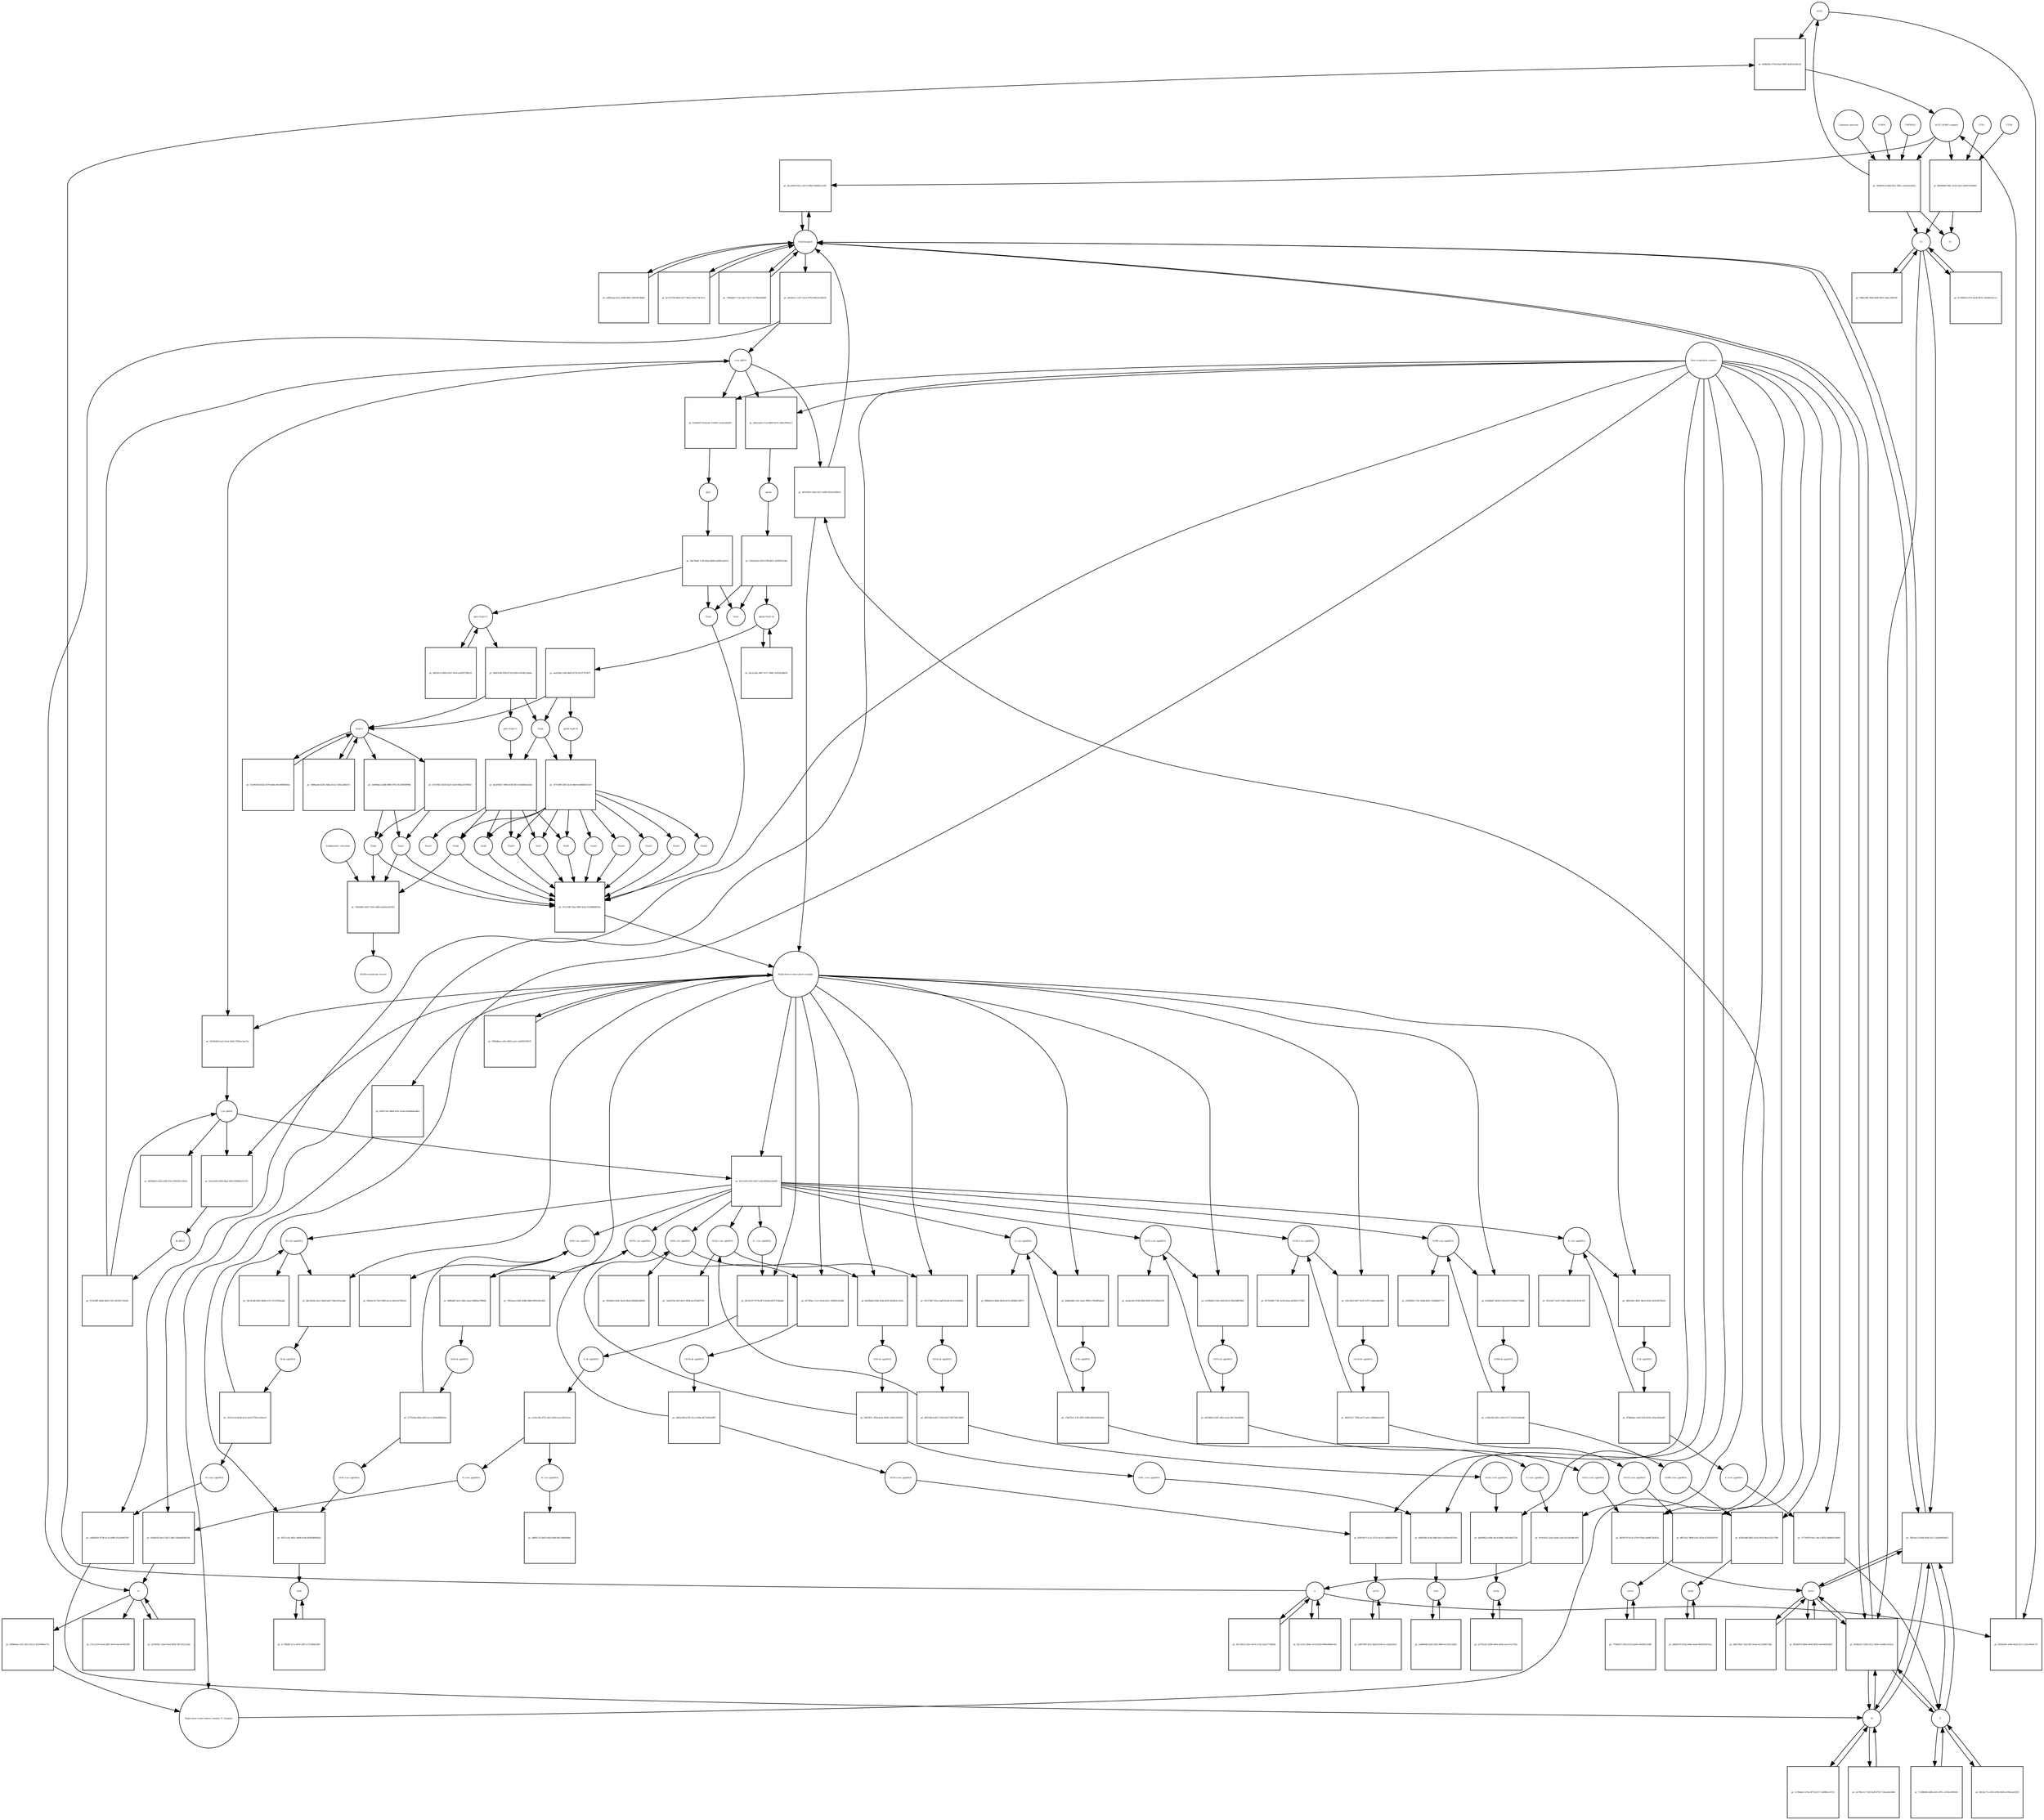 strict digraph  {
ACE2 [annotation="", bipartite=0, cls=macromolecule, fontsize=4, label=ACE2, shape=circle];
"pr_6ef8a49a-579d-45ed-9b0f-5ed91a026c2d" [annotation="", bipartite=1, cls=process, fontsize=4, label="pr_6ef8a49a-579d-45ed-9b0f-5ed91a026c2d", shape=square];
"ACE2_SPIKE complex" [annotation="", bipartite=0, cls=complex, fontsize=4, label="ACE2_SPIKE complex", shape=circle];
S [annotation=urn_miriam_uniprot_P0DTC2, bipartite=0, cls=macromolecule, fontsize=4, label=S, shape=circle];
Nucleocapsid [annotation="urn_miriam_obo.go_GO%3A0019013", bipartite=0, cls=complex, fontsize=4, label=Nucleocapsid, shape=circle];
"pr_4eca49c9-8ee1-4b70-938d-93dbb42caf8c" [annotation="", bipartite=1, cls=process, fontsize=4, label="pr_4eca49c9-8ee1-4b70-938d-93dbb42caf8c", shape=square];
"pr_8b856682-f86c-41d5-b4a3-d49d7e95d045" [annotation="", bipartite=1, cls=process, fontsize=4, label="pr_8b856682-f86c-41d5-b4a3-d49d7e95d045", shape=square];
S2 [annotation=urn_miriam_interpro_IPR002552, bipartite=0, cls=macromolecule, fontsize=4, label=S2, shape=circle];
CTSB [annotation="", bipartite=0, cls=macromolecule, fontsize=4, label=CTSB, shape=circle];
CTSL [annotation="", bipartite=0, cls=macromolecule, fontsize=4, label=CTSL, shape=circle];
S1 [annotation=urn_miriam_interpro_IPR002551, bipartite=0, cls=macromolecule, fontsize=4, label=S1, shape=circle];
"pr_093b2d4c-d5bb-4b29-9cc1-a3fce90adc70" [annotation="", bipartite=1, cls=process, fontsize=4, label="pr_093b2d4c-d5bb-4b29-9cc1-a3fce90adc70", shape=square];
"pr_4548a027-4305-412c-98de-b1dd8cc655ca" [annotation="", bipartite=1, cls=process, fontsize=4, label="pr_4548a027-4305-412c-98de-b1dd8cc655ca", shape=square];
E [annotation=urn_miriam_uniprot_P0DTC4, bipartite=0, cls=macromolecule, fontsize=4, label=E, shape=circle];
M [annotation=urn_miriam_uniprot_P0DTC5, bipartite=0, cls=macromolecule, fontsize=4, label=M, shape=circle];
Orf7a [annotation=urn_miriam_uniprot_P0DTC7, bipartite=0, cls=macromolecule, fontsize=4, label=Orf7a, shape=circle];
"pr_ebcf83cc-c337-42c4-97f0-06423e36de35" [annotation="", bipartite=1, cls=process, fontsize=4, label="pr_ebcf83cc-c337-42c4-97f0-06423e36de35", shape=square];
"(+)ss gRNA" [annotation=urn_miriam_refseq_NC_045512, bipartite=0, cls="nucleic acid feature", fontsize=4, label="(+)ss gRNA", shape=circle];
N [annotation=urn_miriam_uniprot_P0DTC9, bipartite=0, cls="macromolecule multimer", fontsize=4, label=N, shape=circle];
"pr_e09efaad-d5ca-4084-88f3-18d1f9c994bf" [annotation="", bipartite=1, cls=process, fontsize=4, label="pr_e09efaad-d5ca-4084-88f3-18d1f9c994bf", shape=square];
"pr_bc152758-6b83-4377-9653-efde17dc51e3" [annotation="", bipartite=1, cls=process, fontsize=4, label="pr_bc152758-6b83-4377-9653-efde17dc51e3", shape=square];
"pr_13cccb76-b2a4-4087-8e03-6ae3474019f0" [annotation="", bipartite=1, cls=process, fontsize=4, label="pr_13cccb76-b2a4-4087-8e03-6ae3474019f0", shape=square];
"pr_d37693fe-33a8-43ad-895b-56f71b212e4e" [annotation="", bipartite=1, cls=process, fontsize=4, label="pr_d37693fe-33a8-43ad-895b-56f71b212e4e", shape=square];
"N (+)ss sgmRNA" [annotation=urn_miriam_ncbigene_43740575, bipartite=0, cls="nucleic acid feature", fontsize=4, label="N (+)ss sgmRNA", shape=circle];
"pr_02e6fe93-dce5-4b71-bb07-82e66928e32d" [annotation="", bipartite=1, cls=process, fontsize=4, label="pr_02e6fe93-dce5-4b71-bb07-82e66928e32d", shape=square];
"Host translation complex" [annotation="urn_miriam_obo.go_GO%3A0070992", bipartite=0, cls=complex, fontsize=4, label="Host translation complex", shape=circle];
"pr_7546d5b7-7141-4ae7-9c17-1e75bab946b0" [annotation="", bipartite=1, cls=process, fontsize=4, label="pr_7546d5b7-7141-4ae7-9c17-1e75bab946b0", shape=square];
"pr_462b03c8-a9b8-4f2c-986e-cab93d14eb2c" [annotation="", bipartite=1, cls=process, fontsize=4, label="pr_462b03c8-a9b8-4f2c-986e-cab93d14eb2c", shape=square];
FURIN [annotation="", bipartite=0, cls=macromolecule, fontsize=4, label=FURIN, shape=circle];
TMPRSS2 [annotation="", bipartite=0, cls=macromolecule, fontsize=4, label=TMPRSS2, shape=circle];
"Camostat mesylate" [annotation="urn_miriam_pubchem.compound_2536", bipartite=0, cls="simple chemical", fontsize=4, label="Camostat mesylate", shape=circle];
"pr_6c78b816-e035-4e28-967e-c820b91d1c1c" [annotation="", bipartite=1, cls=process, fontsize=4, label="pr_6c78b816-e035-4e28-967e-c820b91d1c1c", shape=square];
"Replication transcription complex_N oligomer" [annotation="", bipartite=0, cls=complex, fontsize=4, label="Replication transcription complex_N oligomer", shape=circle];
"pr_45fc9202-c84e-4251-bd96-832d216ff6c0" [annotation="", bipartite=1, cls=process, fontsize=4, label="pr_45fc9202-c84e-4251-bd96-832d216ff6c0", shape=square];
"Replication transcription complex" [annotation="", bipartite=0, cls=complex, fontsize=4, label="Replication transcription complex", shape=circle];
"pr_78a3eec3-65bf-45fd-a511-1baaf6656d53" [annotation="", bipartite=1, cls=process, fontsize=4, label="pr_78a3eec3-65bf-45fd-a511-1baaf6656d53", shape=square];
"pr_588ecb8f-36d9-40df-985f-52bec3f8f34b" [annotation="", bipartite=1, cls=process, fontsize=4, label="pr_588ecb8f-36d9-40df-985f-52bec3f8f34b", shape=square];
"pp1a Nsp3-11" [annotation=urn_miriam_uniprot_P0DTC1, bipartite=0, cls=macromolecule, fontsize=4, label="pp1a Nsp3-11", shape=circle];
"pr_48825e4f-f028-473d-9309-ce954012da4c" [annotation="", bipartite=1, cls=process, fontsize=4, label="pr_48825e4f-f028-473d-9309-ce954012da4c", shape=square];
"pp1a Nsp6-11" [annotation=urn_miriam_uniprot_P0DTC1, bipartite=0, cls=macromolecule, fontsize=4, label="pp1a Nsp6-11", shape=circle];
"Nsp3-4" [annotation="urn_miriam_ncbiprotein_YP_009725299|urn_miriam_ncbiprotein_YP_009725300", bipartite=0, cls=macromolecule, fontsize=4, label="Nsp3-4", shape=circle];
Nsp5 [annotation=urn_miriam_ncbiprotein_YP_009725301, bipartite=0, cls="macromolecule multimer", fontsize=4, label=Nsp5, shape=circle];
"Endoplasmic reticulum" [annotation="urn_miriam_obo.go_GO%3A0005783", bipartite=0, cls=complex, fontsize=4, label="Endoplasmic reticulum", shape=circle];
"pr_79e0df92-da67-47e8-a864-ab5a6ca62582" [annotation="", bipartite=1, cls=process, fontsize=4, label="pr_79e0df92-da67-47e8-a864-ab5a6ca62582", shape=square];
"Double-membrane vesicle" [annotation="urn_miriam_obo.go_GO%3A0039718", bipartite=0, cls=complex, fontsize=4, label="Double-membrane vesicle", shape=circle];
Nsp4 [annotation=urn_miriam_ncbiprotein_YP_009725300, bipartite=0, cls=macromolecule, fontsize=4, label=Nsp4, shape=circle];
Nsp3 [annotation=urn_miriam_ncbiprotein_YP_009725299, bipartite=0, cls=macromolecule, fontsize=4, label=Nsp3, shape=circle];
Nsp6 [annotation=urn_miriam_ncbiprotein_YP_009725302, bipartite=0, cls=macromolecule, fontsize=4, label=Nsp6, shape=circle];
"pr_d4f341c0-4f64-45d7-9e1b-ea950378b510" [annotation="", bipartite=1, cls=process, fontsize=4, label="pr_d4f341c0-4f64-45d7-9e1b-ea950378b510", shape=square];
"pr_51e0035d-8ed2-4579-bd0e-80c0689830ee" [annotation="", bipartite=1, cls=process, fontsize=4, label="pr_51e0035d-8ed2-4579-bd0e-80c0689830ee", shape=square];
"pp1ab Nsp3-16" [annotation=urn_miriam_uniprot_P0DTD1, bipartite=0, cls=macromolecule, fontsize=4, label="pp1ab Nsp3-16", shape=circle];
"pr_d2c2e3dc-d667-47c7-9bb1-9cffa6288e91" [annotation="", bipartite=1, cls=process, fontsize=4, label="pr_d2c2e3dc-d667-47c7-9bb1-9cffa6288e91", shape=square];
"pr_aaaf34fa-c6f4-4bd3-b73f-b3c977fc8f7f" [annotation="", bipartite=1, cls=process, fontsize=4, label="pr_aaaf34fa-c6f4-4bd3-b73f-b3c977fc8f7f", shape=square];
"pp1ab nsp6-16" [annotation=urn_miriam_uniprot_P0DTD1, bipartite=0, cls=macromolecule, fontsize=4, label="pp1ab nsp6-16", shape=circle];
"pr_1c99da61-b70a-4f70-b157-7a0884cc8723" [annotation="", bipartite=1, cls=process, fontsize=4, label="pr_1c99da61-b70a-4f70-b157-7a0884cc8723", shape=square];
"pr_7c388084-448b-42f1-897c-e353ec890566" [annotation="", bipartite=1, cls=process, fontsize=4, label="pr_7c388084-448b-42f1-897c-e353ec890566", shape=square];
"pr_fbc1cb72-d84a-4119-8249-989a08864c84" [annotation="", bipartite=1, cls=process, fontsize=4, label="pr_fbc1cb72-d84a-4119-8249-989a08864c84", shape=square];
"pr_bc796c10-7330-4a9f-8703-724aa2fa5848" [annotation="", bipartite=1, cls=process, fontsize=4, label="pr_bc796c10-7330-4a9f-8703-724aa2fa5848", shape=square];
"pr_49c82c75-e250-4196-9b09-e478e2a41693" [annotation="", bipartite=1, cls=process, fontsize=4, label="pr_49c82c75-e250-4196-9b09-e478e2a41693", shape=square];
"pr_f0c7d423-e3b1-4414-a734-52ed77782064" [annotation="", bipartite=1, cls=process, fontsize=4, label="pr_f0c7d423-e3b1-4414-a734-52ed77782064", shape=square];
"pr_48fa785b-735d-4ff5-b3aa-bc510481748e" [annotation="", bipartite=1, cls=process, fontsize=4, label="pr_48fa785b-735d-4ff5-b3aa-bc510481748e", shape=square];
Orf6 [annotation=urn_miriam_uniprot_P0DTC6, bipartite=0, cls=macromolecule, fontsize=4, label=Orf6, shape=circle];
"pr_aa8b644b-b42f-45bf-860f-6a7e50c32fb2" [annotation="", bipartite=1, cls=process, fontsize=4, label="pr_aa8b644b-b42f-45bf-860f-6a7e50c32fb2", shape=square];
Orf3a [annotation=urn_miriam_uniprot_P0DTC3, bipartite=0, cls=macromolecule, fontsize=4, label=Orf3a, shape=circle];
"pr_a57812dc-8306-4662-bb36-ea2caf1a745e" [annotation="", bipartite=1, cls=process, fontsize=4, label="pr_a57812dc-8306-4662-bb36-ea2caf1a745e", shape=square];
Orf8 [annotation=urn_miriam_uniprot_P0DTC8, bipartite=0, cls=macromolecule, fontsize=4, label=Orf8, shape=circle];
"pr_fc73fb88-1e7a-4674-a887-a72748de3dd7" [annotation="", bipartite=1, cls=process, fontsize=4, label="pr_fc73fb88-1e7a-4674-a887-a72748de3dd7", shape=square];
Orf9b [annotation=urn_miriam_uniprot_P0DTD2, bipartite=0, cls=macromolecule, fontsize=4, label=Orf9b, shape=circle];
"pr_06f9e479-97ab-4d4e-aba8-9b05503b79ca" [annotation="", bipartite=1, cls=process, fontsize=4, label="pr_06f9e479-97ab-4d4e-aba8-9b05503b79ca", shape=square];
Orf14 [annotation=urn_miriam_uniprot_P0DTD3, bipartite=0, cls=macromolecule, fontsize=4, label=Orf14, shape=circle];
"pr_77946d7f-195d-4332-be4b-cfb2891cb9f6" [annotation="", bipartite=1, cls=process, fontsize=4, label="pr_77946d7f-195d-4332-be4b-cfb2891cb9f6", shape=square];
Orf7b [annotation=urn_miriam_uniprot_P0DTD8, bipartite=0, cls=macromolecule, fontsize=4, label=Orf7b, shape=circle];
"pr_edf67096-2fe3-4bb9-819d-acc229ed1b31" [annotation="", bipartite=1, cls=process, fontsize=4, label="pr_edf67096-2fe3-4bb9-819d-acc229ed1b31", shape=square];
"pr_9f35b879-b6bb-4b09-9692-bef3dd3439b5" [annotation="", bipartite=1, cls=process, fontsize=4, label="pr_9f35b879-b6bb-4b09-9692-bef3dd3439b5", shape=square];
"M (+)ss sgmRNA" [annotation="", bipartite=0, cls="nucleic acid feature", fontsize=4, label="M (+)ss sgmRNA", shape=circle];
"pr_a5b405b2-973b-41c6-a89b-87ae93947fd7" [annotation="", bipartite=1, cls=process, fontsize=4, label="pr_a5b405b2-973b-41c6-a89b-87ae93947fd7", shape=square];
"E (+)ss sgmRNA" [annotation="", bipartite=0, cls="nucleic acid feature", fontsize=4, label="E (+)ss sgmRNA", shape=circle];
"pr_17710076-fdcc-44c2-8f20-59bbe45190d2" [annotation="", bipartite=1, cls=process, fontsize=4, label="pr_17710076-fdcc-44c2-8f20-59bbe45190d2", shape=square];
"S (+)ss sgmRNA" [annotation="", bipartite=0, cls="nucleic acid feature", fontsize=4, label="S (+)ss sgmRNA", shape=circle];
"pr_9c9cb5a5-2a5a-4e4e-a1ee-6a1d10d6c405" [annotation="", bipartite=1, cls=process, fontsize=4, label="pr_9c9cb5a5-2a5a-4e4e-a1ee-6a1d10d6c405", shape=square];
"Orf7a (+)ss sgmRNA" [annotation="", bipartite=0, cls="nucleic acid feature", fontsize=4, label="Orf7a (+)ss sgmRNA", shape=circle];
"pr_8459571f-621e-47b3-93a6-a4b8673b263a" [annotation="", bipartite=1, cls=process, fontsize=4, label="pr_8459571f-621e-47b3-93a6-a4b8673b263a", shape=square];
"Orf6  (+)ss sgmRNA" [annotation="", bipartite=0, cls="nucleic acid feature", fontsize=4, label="Orf6  (+)ss sgmRNA", shape=circle];
"pr_02ffe000-6c4f-4b80-9ee5-9e2be428335b" [annotation="", bipartite=1, cls=process, fontsize=4, label="pr_02ffe000-6c4f-4b80-9ee5-9e2be428335b", shape=square];
"Orf3a (+)ss sgmRNA" [annotation="", bipartite=0, cls="nucleic acid feature", fontsize=4, label="Orf3a (+)ss sgmRNA", shape=circle];
"pr_4a669822-ed94-4ecd-b6bd-7a81a8a8725f" [annotation="", bipartite=1, cls=process, fontsize=4, label="pr_4a669822-ed94-4ecd-b6bd-7a81a8a8725f", shape=square];
"Orf8 (+)ss sgmRNA" [annotation="", bipartite=0, cls="nucleic acid feature", fontsize=4, label="Orf8 (+)ss sgmRNA", shape=circle];
"pr_9327cc9c-d82c-44d6-bc0b-4040389820b2" [annotation="", bipartite=1, cls=process, fontsize=4, label="pr_9327cc9c-d82c-44d6-bc0b-4040389820b2", shape=square];
"Orf9b (+)ss sgmRNA" [annotation="", bipartite=0, cls="nucleic acid feature", fontsize=4, label="Orf9b (+)ss sgmRNA", shape=circle];
"pr_43291dd8-9b45-4cd2-9fc8-06ca352c759b" [annotation="", bipartite=1, cls=process, fontsize=4, label="pr_43291dd8-9b45-4cd2-9fc8-06ca352c759b", shape=square];
"Orf14 (+)ss sgmRNA" [annotation="", bipartite=0, cls="nucleic acid feature", fontsize=4, label="Orf14 (+)ss sgmRNA", shape=circle];
"pr_8ff533a7-9fbd-43a1-bf3a-07241f65035f" [annotation="", bipartite=1, cls=process, fontsize=4, label="pr_8ff533a7-9fbd-43a1-bf3a-07241f65035f", shape=square];
"Orf7b (+)ss sgmRNA" [annotation="", bipartite=0, cls="nucleic acid feature", fontsize=4, label="Orf7b (+)ss sgmRNA", shape=circle];
"pr_65914075-2c21-4710-ab74-ce0bbd259109" [annotation="", bipartite=1, cls=process, fontsize=4, label="pr_65914075-2c21-4710-ab74-ce0bbd259109", shape=square];
"(-)ss gRNA" [annotation=urn_miriam_refseq_NC_045512, bipartite=0, cls="nucleic acid feature", fontsize=4, label="(-)ss gRNA", shape=circle];
"pr_65f5b4e0-e56d-4290-87e2-064355c185b2" [annotation="", bipartite=1, cls=process, fontsize=4, label="pr_65f5b4e0-e56d-4290-87e2-064355c185b2", shape=square];
"pr_009bb4ea-ef51-4813-85c4-305594d4a77a" [annotation="", bipartite=1, cls=process, fontsize=4, label="pr_009bb4ea-ef51-4813-85c4-305594d4a77a", shape=square];
"pr_5b343d2d-1aa3-4caf-9a65-765bec3aa7ac" [annotation="", bipartite=1, cls=process, fontsize=4, label="pr_5b343d2d-1aa3-4caf-9a65-765bec3aa7ac", shape=square];
"M (-)ss sgmRNA" [annotation=urn_miriam_ncbigene_43740571, bipartite=0, cls="nucleic acid feature", fontsize=4, label="M (-)ss sgmRNA", shape=circle];
"pr_36c3fcdb-0fb5-46d8-a11f-11511f83aa8a" [annotation="", bipartite=1, cls=process, fontsize=4, label="pr_36c3fcdb-0fb5-46d8-a11f-11511f83aa8a", shape=square];
"E (-)ss sgmRNA" [annotation=urn_miriam_ncbigene_43740570, bipartite=0, cls="nucleic acid feature", fontsize=4, label="E (-)ss sgmRNA", shape=circle];
"pr_5f1a3017-acb7-43f1-a96d-0c02c418c591" [annotation="", bipartite=1, cls=process, fontsize=4, label="pr_5f1a3017-acb7-43f1-a96d-0c02c418c591", shape=square];
"S (-)ss sgmRNA" [annotation="", bipartite=0, cls="nucleic acid feature", fontsize=4, label="S (-)ss sgmRNA", shape=circle];
"pr_6884e8c0-894b-4b56-8a7a-ef688a138071" [annotation="", bipartite=1, cls=process, fontsize=4, label="pr_6884e8c0-894b-4b56-8a7a-ef688a138071", shape=square];
"Orf7a (-)ss sgmRNA" [annotation="", bipartite=0, cls="nucleic acid feature", fontsize=4, label="Orf7a (-)ss sgmRNA", shape=circle];
"pr_4a3dceb5-9188-4fb6-b990-ef510fb63158" [annotation="", bipartite=1, cls=process, fontsize=4, label="pr_4a3dceb5-9188-4fb6-b990-ef510fb63158", shape=square];
"Orf6 (-)ss sgmRNA" [annotation="", bipartite=0, cls="nucleic acid feature", fontsize=4, label="Orf6 (-)ss sgmRNA", shape=circle];
"pr_1ffa5be5-b18c-4a3e-9b1d-9049ab2d0f94" [annotation="", bipartite=1, cls=process, fontsize=4, label="pr_1ffa5be5-b18c-4a3e-9b1d-9049ab2d0f94", shape=square];
"Orf3a (-)ss sgmRNA" [annotation="", bipartite=0, cls="nucleic acid feature", fontsize=4, label="Orf3a (-)ss sgmRNA", shape=circle];
"pr_7ab3353e-faf5-4e15-9f5b-bcc876af3743" [annotation="", bipartite=1, cls=process, fontsize=4, label="pr_7ab3353e-faf5-4e15-9f5b-bcc876af3743", shape=square];
"Orf8 (-)ss sgmRNA" [annotation="", bipartite=0, cls="nucleic acid feature", fontsize=4, label="Orf8 (-)ss sgmRNA", shape=circle];
"pr_f0ab3c18-7b21-4983-bc1e-6d1e107901d2" [annotation="", bipartite=1, cls=process, fontsize=4, label="pr_f0ab3c18-7b21-4983-bc1e-6d1e107901d2", shape=square];
"Orf9b (-)ss sgmRNA" [annotation="", bipartite=0, cls="nucleic acid feature", fontsize=4, label="Orf9b (-)ss sgmRNA", shape=circle];
"pr_a934f602-176c-45bb-b021-22fd96d277cf" [annotation="", bipartite=1, cls=process, fontsize=4, label="pr_a934f602-176c-45bb-b021-22fd96d277cf", shape=square];
"Orf14 (-)ss sgmRNA" [annotation="", bipartite=0, cls="nucleic acid feature", fontsize=4, label="Orf14 (-)ss sgmRNA", shape=circle];
"pr_85733090-77dc-4218-b1da-a81601c176b5" [annotation="", bipartite=1, cls=process, fontsize=4, label="pr_85733090-77dc-4218-b1da-a81601c176b5", shape=square];
"Orf7b (-)ss sgmRNA" [annotation="", bipartite=0, cls="nucleic acid feature", fontsize=4, label="Orf7b (-)ss sgmRNA", shape=circle];
"pr_7491aea3-d2f0-408b-9484-8f91b5619efc" [annotation="", bipartite=1, cls=process, fontsize=4, label="pr_7491aea3-d2f0-408b-9484-8f91b5619efc", shape=square];
"pr_b51e3eb5-65f8-48ee-8d1f-834062225710" [annotation="", bipartite=1, cls=process, fontsize=4, label="pr_b51e3eb5-65f8-48ee-8d1f-834062225710", shape=square];
"ds gRNA" [annotation=urn_miriam_refseq_NC_045512, bipartite=0, cls="nucleic acid feature", fontsize=4, label="ds gRNA", shape=circle];
"pr_bbc30c4d-22e1-442d-be67-04ecd7eeedbe" [annotation="", bipartite=1, cls=process, fontsize=4, label="pr_bbc30c4d-22e1-442d-be67-04ecd7eeedbe", shape=square];
"M ds sgmRNA" [annotation="", bipartite=0, cls="nucleic acid feature", fontsize=4, label="M ds sgmRNA", shape=circle];
"pr_38fe5401-80b1-4bc9-925d-5e933837be95" [annotation="", bipartite=1, cls=process, fontsize=4, label="pr_38fe5401-80b1-4bc9-925d-5e933837be95", shape=square];
"E ds sgmRNA" [annotation="", bipartite=0, cls="nucleic acid feature", fontsize=4, label="E ds sgmRNA", shape=circle];
"pr_b94de486-c2b1-4eb1-99f9-e79e5f85de0a" [annotation="", bipartite=1, cls=process, fontsize=4, label="pr_b94de486-c2b1-4eb1-99f9-e79e5f85de0a", shape=square];
"S ds sgmRNA" [annotation="", bipartite=0, cls="nucleic acid feature", fontsize=4, label="S ds sgmRNA", shape=circle];
"pr_e3106d02-23af-432d-8521-ff0e298874b9" [annotation="", bipartite=1, cls=process, fontsize=4, label="pr_e3106d02-23af-432d-8521-ff0e298874b9", shape=square];
"Orf7a ds sgmRNA" [annotation="", bipartite=0, cls="nucleic acid feature", fontsize=4, label="Orf7a ds sgmRNA", shape=circle];
"pr_841fb4e0-f264-454a-bf35-6e9da5c141fa" [annotation="", bipartite=1, cls=process, fontsize=4, label="pr_841fb4e0-f264-454a-bf35-6e9da5c141fa", shape=square];
"Orf6 ds sgmRNA" [annotation="", bipartite=0, cls="nucleic acid feature", fontsize=4, label="Orf6 ds sgmRNA", shape=circle];
"pr_03157bd7-95a3-4af9-bc04-efc5cd2269eb" [annotation="", bipartite=1, cls=process, fontsize=4, label="pr_03157bd7-95a3-4af9-bc04-efc5cd2269eb", shape=square];
"Orf3a ds sgmRNA" [annotation="", bipartite=0, cls="nucleic acid feature", fontsize=4, label="Orf3a ds sgmRNA", shape=circle];
"pr_fd8fedd7-bcfc-446c-bea2-66885a7909d6" [annotation="", bipartite=1, cls=process, fontsize=4, label="pr_fd8fedd7-bcfc-446c-bea2-66885a7909d6", shape=square];
"Orf8 ds sgmRNA" [annotation="", bipartite=0, cls="nucleic acid feature", fontsize=4, label="Orf8 ds sgmRNA", shape=circle];
"pr_61640bd7-4638-47ab-b153-f52e8c71d48e" [annotation="", bipartite=1, cls=process, fontsize=4, label="pr_61640bd7-4638-47ab-b153-f52e8c71d48e", shape=square];
"Orf9b ds sgmRNA" [annotation="", bipartite=0, cls="nucleic acid feature", fontsize=4, label="Orf9b ds sgmRNA", shape=circle];
"pr_cf4139a3-9417-4cd7-b7f7-cabe5a6eb6b3" [annotation="", bipartite=1, cls=process, fontsize=4, label="pr_cf4139a3-9417-4cd7-b7f7-cabe5a6eb6b3", shape=square];
"Orf14 ds sgmRNA" [annotation="", bipartite=0, cls="nucleic acid feature", fontsize=4, label="Orf14 ds sgmRNA", shape=circle];
"pr_4573f9ac-11c1-41e4-b21c-52f863c41d86" [annotation="", bipartite=1, cls=process, fontsize=4, label="pr_4573f9ac-11c1-41e4-b21c-52f863c41d86", shape=square];
"Orf7b ds sgmRNA" [annotation="", bipartite=0, cls="nucleic acid feature", fontsize=4, label="Orf7b ds sgmRNA", shape=circle];
"pr_973a59ff-d40b-4b5f-a76c-b03501741e92" [annotation="", bipartite=1, cls=process, fontsize=4, label="pr_973a59ff-d40b-4b5f-a76c-b03501741e92", shape=square];
"pr_2037e3c0-8c4b-4ccf-b3cb-f7b9cec00ecd" [annotation="", bipartite=1, cls=process, fontsize=4, label="pr_2037e3c0-8c4b-4ccf-b3cb-f7b9cec00ecd", shape=square];
"pr_478bf4de-1eb9-41f6-8160-510acd54edd5" [annotation="", bipartite=1, cls=process, fontsize=4, label="pr_478bf4de-1eb9-41f6-8160-510acd54edd5", shape=square];
"pr_c7d676c4-13f1-4f01-9380-46419a4240c8" [annotation="", bipartite=1, cls=process, fontsize=4, label="pr_c7d676c4-13f1-4f01-9380-46419a4240c8", shape=square];
"pr_6d336b63-63d7-4fb1-aa2a-6b176ae9004c" [annotation="", bipartite=1, cls=process, fontsize=4, label="pr_6d336b63-63d7-4fb1-aa2a-6b176ae9004c", shape=square];
"pr_28a7f67c-9f3d-4cde-8268-120be1920265" [annotation="", bipartite=1, cls=process, fontsize=4, label="pr_28a7f67c-9f3d-4cde-8268-120be1920265", shape=square];
"pr_8d5704c8-b027-432f-b037-48775811b681" [annotation="", bipartite=1, cls=process, fontsize=4, label="pr_8d5704c8-b027-432f-b037-48775811b681", shape=square];
"pr_277f32ed-dfeb-4055-accc-8e9b0f98eb5a" [annotation="", bipartite=1, cls=process, fontsize=4, label="pr_277f32ed-dfeb-4055-accc-8e9b0f98eb5a", shape=square];
"pr_a194c050-9621-4a62-b7c7-6af5e2e0b3d6" [annotation="", bipartite=1, cls=process, fontsize=4, label="pr_a194c050-9621-4a62-b7c7-6af5e2e0b3d6", shape=square];
"pr_844972e7-785b-4c07-aefc-a9886a0a2d49" [annotation="", bipartite=1, cls=process, fontsize=4, label="pr_844972e7-785b-4c07-aefc-a9886a0a2d49", shape=square];
"pr_0d65e20b-b795-41c2-95b4-8671459a5887" [annotation="", bipartite=1, cls=process, fontsize=4, label="pr_0d65e20b-b795-41c2-95b4-8671459a5887", shape=square];
"N  (-)ss sgmRNA" [annotation=urn_miriam_ncbigene_43740575, bipartite=0, cls="nucleic acid feature", fontsize=4, label="N  (-)ss sgmRNA", shape=circle];
"pr_6b741237-977b-4f72-b256-b3f7f7cbbab6" [annotation="", bipartite=1, cls=process, fontsize=4, label="pr_6b741237-977b-4f72-b256-b3f7f7cbbab6", shape=square];
"N ds sgmRNA" [annotation="", bipartite=0, cls="nucleic acid feature", fontsize=4, label="N ds sgmRNA", shape=circle];
"pr_ce26c28e-975c-4fa7-b935-aa1c0b1cfa2c" [annotation="", bipartite=1, cls=process, fontsize=4, label="pr_ce26c28e-975c-4fa7-b935-aa1c0b1cfa2c", shape=square];
"N (-)ss sgmRNA" [annotation="", bipartite=0, cls="nucleic acid feature", fontsize=4, label="N (-)ss sgmRNA", shape=circle];
pp1ab [annotation=urn_miriam_uniprot_P0DTD1, bipartite=0, cls=macromolecule, fontsize=4, label=pp1ab, shape=circle];
"pr_526a3aed-a559-47f8-8631-af5f83101dfa" [annotation="", bipartite=1, cls=process, fontsize=4, label="pr_526a3aed-a559-47f8-8631-af5f83101dfa", shape=square];
Nsp2 [annotation=urn_miriam_ncbiprotein_YP_009725298, bipartite=0, cls=macromolecule, fontsize=4, label=Nsp2, shape=circle];
Nsp1 [annotation=urn_miriam_ncbiprotein_YP_009725297, bipartite=0, cls=macromolecule, fontsize=4, label=Nsp1, shape=circle];
pp1a [annotation=urn_miriam_uniprot_P0DTC1, bipartite=0, cls=macromolecule, fontsize=4, label=pp1a, shape=circle];
"pr_48a79a4f-7c00-4fda-8b48-eaf96fcba014" [annotation="", bipartite=1, cls=process, fontsize=4, label="pr_48a79a4f-7c00-4fda-8b48-eaf96fcba014", shape=square];
"pr_5064aede-b201-4dba-b1ea-7263a3d8af15" [annotation="", bipartite=1, cls=process, fontsize=4, label="pr_5064aede-b201-4dba-b1ea-7263a3d8af15", shape=square];
"pr_1d000da2-a8d8-48f8-9742-6533916f999b" [annotation="", bipartite=1, cls=process, fontsize=4, label="pr_1d000da2-a8d8-48f8-9742-6533916f999b", shape=square];
"pr_519136f1-8cb9-4a37-b2e9-664a35700920" [annotation="", bipartite=1, cls=process, fontsize=4, label="pr_519136f1-8cb9-4a37-b2e9-664a35700920", shape=square];
"pr_de2e9655-7d98-414b-9f25-fe4d56b1ab4e" [annotation="", bipartite=1, cls=process, fontsize=4, label="pr_de2e9655-7d98-414b-9f25-fe4d56b1ab4e", shape=square];
Nsp7 [annotation=urn_miriam_ncbiprotein_YP_009725303, bipartite=0, cls=macromolecule, fontsize=4, label=Nsp7, shape=circle];
Nsp8 [annotation=urn_miriam_ncbiprotein_YP_009725304, bipartite=0, cls=macromolecule, fontsize=4, label=Nsp8, shape=circle];
Nsp9 [annotation=urn_miriam_ncbiprotein_YP_009725305, bipartite=0, cls=macromolecule, fontsize=4, label=Nsp9, shape=circle];
Nsp10 [annotation=urn_miriam_ncbiprotein_YP_009725306, bipartite=0, cls=macromolecule, fontsize=4, label=Nsp10, shape=circle];
Nsp11 [annotation=urn_miriam_ncbiprotein_YP_009725312, bipartite=0, cls=macromolecule, fontsize=4, label=Nsp11, shape=circle];
"pr_1f71ef9f-6303-4caf-b8e9-bc86db9c53c0" [annotation="", bipartite=1, cls=process, fontsize=4, label="pr_1f71ef9f-6303-4caf-b8e9-bc86db9c53c0", shape=square];
Nsp13 [annotation=urn_miriam_ncbiprotein_YP_009725308, bipartite=0, cls=macromolecule, fontsize=4, label=Nsp13, shape=circle];
Nsp12 [annotation=urn_miriam_ncbiprotein_YP_009725307, bipartite=0, cls=macromolecule, fontsize=4, label=Nsp12, shape=circle];
Nsp16 [annotation=urn_miriam_ncbiprotein_YP_009725311, bipartite=0, cls=macromolecule, fontsize=4, label=Nsp16, shape=circle];
Nsp15 [annotation=urn_miriam_ncbiprotein_YP_009725310, bipartite=0, cls=macromolecule, fontsize=4, label=Nsp15, shape=circle];
Nsp14 [annotation=urn_miriam_ncbiprotein_YP_009725309, bipartite=0, cls=macromolecule, fontsize=4, label=Nsp14, shape=circle];
"pr_97ce7dff-5faa-48f6-9c6e-932488d8935a" [annotation="", bipartite=1, cls=process, fontsize=4, label="pr_97ce7dff-5faa-48f6-9c6e-932488d8935a", shape=square];
"pr_61ede027-b1eb-4e73-8585-7ecbca8d2ff3" [annotation="", bipartite=1, cls=process, fontsize=4, label="pr_61ede027-b1eb-4e73-8585-7ecbca8d2ff3", shape=square];
"pr_2bd1ea65-e7cb-4899-9219-1d65cf964127" [annotation="", bipartite=1, cls=process, fontsize=4, label="pr_2bd1ea65-e7cb-4899-9219-1d65cf964127", shape=square];
"pr_d4891132-8d70-44af-bfdd-8bc394694b8c" [annotation="", bipartite=1, cls=process, fontsize=4, label="pr_d4891132-8d70-44af-bfdd-8bc394694b8c", shape=square];
"pr_5905dbea-cd5e-4b63-acfe-cab590329475" [annotation="", bipartite=1, cls=process, fontsize=4, label="pr_5905dbea-cd5e-4b63-acfe-cab590329475", shape=square];
"pr_0d9311bc-bb66-4c41-9ca6-0a04d44ee8ed" [annotation="", bipartite=1, cls=process, fontsize=4, label="pr_0d9311bc-bb66-4c41-9ca6-0a04d44ee8ed", shape=square];
"pr_62c53cff-a035-4547-a35d-ffbbb2e5eb09" [annotation="", bipartite=1, cls=process, fontsize=4, label="pr_62c53cff-a035-4547-a35d-ffbbb2e5eb09", shape=square];
ACE2 -> "pr_6ef8a49a-579d-45ed-9b0f-5ed91a026c2d"  [annotation="", interaction_type=consumption];
ACE2 -> "pr_093b2d4c-d5bb-4b29-9cc1-a3fce90adc70"  [annotation="", interaction_type=consumption];
"pr_6ef8a49a-579d-45ed-9b0f-5ed91a026c2d" -> "ACE2_SPIKE complex"  [annotation="", interaction_type=production];
"ACE2_SPIKE complex" -> "pr_4eca49c9-8ee1-4b70-938d-93dbb42caf8c"  [annotation="urn_miriam_pubmed_32142651|urn_miriam_pubmed_32094589|urn_miriam_taxonomy_2697049", interaction_type=stimulation];
"ACE2_SPIKE complex" -> "pr_8b856682-f86c-41d5-b4a3-d49d7e95d045"  [annotation="", interaction_type=consumption];
"ACE2_SPIKE complex" -> "pr_462b03c8-a9b8-4f2c-986e-cab93d14eb2c"  [annotation="", interaction_type=consumption];
S -> "pr_6ef8a49a-579d-45ed-9b0f-5ed91a026c2d"  [annotation="", interaction_type=consumption];
S -> "pr_093b2d4c-d5bb-4b29-9cc1-a3fce90adc70"  [annotation="", interaction_type=consumption];
S -> "pr_fbc1cb72-d84a-4119-8249-989a08864c84"  [annotation="", interaction_type=consumption];
S -> "pr_f0c7d423-e3b1-4414-a734-52ed77782064"  [annotation="", interaction_type=consumption];
Nucleocapsid -> "pr_4eca49c9-8ee1-4b70-938d-93dbb42caf8c"  [annotation="", interaction_type=consumption];
Nucleocapsid -> "pr_4548a027-4305-412c-98de-b1dd8cc655ca"  [annotation="", interaction_type=consumption];
Nucleocapsid -> "pr_ebcf83cc-c337-42c4-97f0-06423e36de35"  [annotation="", interaction_type=consumption];
Nucleocapsid -> "pr_e09efaad-d5ca-4084-88f3-18d1f9c994bf"  [annotation="", interaction_type=consumption];
Nucleocapsid -> "pr_bc152758-6b83-4377-9653-efde17dc51e3"  [annotation="", interaction_type=consumption];
Nucleocapsid -> "pr_7546d5b7-7141-4ae7-9c17-1e75bab946b0"  [annotation="", interaction_type=consumption];
Nucleocapsid -> "pr_78a3eec3-65bf-45fd-a511-1baaf6656d53"  [annotation="", interaction_type=consumption];
"pr_4eca49c9-8ee1-4b70-938d-93dbb42caf8c" -> Nucleocapsid  [annotation="", interaction_type=production];
"pr_8b856682-f86c-41d5-b4a3-d49d7e95d045" -> S2  [annotation="", interaction_type=production];
"pr_8b856682-f86c-41d5-b4a3-d49d7e95d045" -> S1  [annotation="", interaction_type=production];
S2 -> "pr_4548a027-4305-412c-98de-b1dd8cc655ca"  [annotation="urn_miriam_pubmed_32142651|urn_miriam_pubmed_32094589|urn_miriam_pubmed_32047258|urn_miriam_taxonomy_2697049", interaction_type=stimulation];
S2 -> "pr_6c78b816-e035-4e28-967e-c820b91d1c1c"  [annotation="", interaction_type=consumption];
S2 -> "pr_78a3eec3-65bf-45fd-a511-1baaf6656d53"  [annotation="urn_miriam_pubmed_32142651|urn_miriam_pubmed_32047258|urn_miriam_taxonomy_2697049", interaction_type=stimulation];
S2 -> "pr_588ecb8f-36d9-40df-985f-52bec3f8f34b"  [annotation="", interaction_type=consumption];
CTSB -> "pr_8b856682-f86c-41d5-b4a3-d49d7e95d045"  [annotation="urn_miriam_pubmed_32142651|urn_miriam_taxonomy_2697049", interaction_type=catalysis];
CTSL -> "pr_8b856682-f86c-41d5-b4a3-d49d7e95d045"  [annotation="urn_miriam_pubmed_32142651|urn_miriam_taxonomy_2697049", interaction_type=catalysis];
"pr_093b2d4c-d5bb-4b29-9cc1-a3fce90adc70" -> "ACE2_SPIKE complex"  [annotation="", interaction_type=production];
"pr_4548a027-4305-412c-98de-b1dd8cc655ca" -> Nucleocapsid  [annotation="", interaction_type=production];
"pr_4548a027-4305-412c-98de-b1dd8cc655ca" -> E  [annotation="", interaction_type=production];
"pr_4548a027-4305-412c-98de-b1dd8cc655ca" -> M  [annotation="", interaction_type=production];
"pr_4548a027-4305-412c-98de-b1dd8cc655ca" -> Orf7a  [annotation="", interaction_type=production];
E -> "pr_4548a027-4305-412c-98de-b1dd8cc655ca"  [annotation="", interaction_type=consumption];
E -> "pr_78a3eec3-65bf-45fd-a511-1baaf6656d53"  [annotation="", interaction_type=consumption];
E -> "pr_7c388084-448b-42f1-897c-e353ec890566"  [annotation="", interaction_type=consumption];
E -> "pr_49c82c75-e250-4196-9b09-e478e2a41693"  [annotation="", interaction_type=consumption];
M -> "pr_4548a027-4305-412c-98de-b1dd8cc655ca"  [annotation="", interaction_type=consumption];
M -> "pr_78a3eec3-65bf-45fd-a511-1baaf6656d53"  [annotation="", interaction_type=consumption];
M -> "pr_1c99da61-b70a-4f70-b157-7a0884cc8723"  [annotation="", interaction_type=consumption];
M -> "pr_bc796c10-7330-4a9f-8703-724aa2fa5848"  [annotation="", interaction_type=consumption];
Orf7a -> "pr_4548a027-4305-412c-98de-b1dd8cc655ca"  [annotation="", interaction_type=consumption];
Orf7a -> "pr_78a3eec3-65bf-45fd-a511-1baaf6656d53"  [annotation="", interaction_type=consumption];
Orf7a -> "pr_48fa785b-735d-4ff5-b3aa-bc510481748e"  [annotation="", interaction_type=consumption];
Orf7a -> "pr_9f35b879-b6bb-4b09-9692-bef3dd3439b5"  [annotation="", interaction_type=consumption];
"pr_ebcf83cc-c337-42c4-97f0-06423e36de35" -> "(+)ss gRNA"  [annotation="", interaction_type=production];
"pr_ebcf83cc-c337-42c4-97f0-06423e36de35" -> N  [annotation="", interaction_type=production];
"(+)ss gRNA" -> "pr_45fc9202-c84e-4251-bd96-832d216ff6c0"  [annotation="", interaction_type=consumption];
"(+)ss gRNA" -> "pr_5b343d2d-1aa3-4caf-9a65-765bec3aa7ac"  [annotation="", interaction_type=consumption];
"(+)ss gRNA" -> "pr_61ede027-b1eb-4e73-8585-7ecbca8d2ff3"  [annotation="", interaction_type=consumption];
"(+)ss gRNA" -> "pr_2bd1ea65-e7cb-4899-9219-1d65cf964127"  [annotation="", interaction_type=consumption];
N -> "pr_13cccb76-b2a4-4087-8e03-6ae3474019f0"  [annotation="", interaction_type=consumption];
N -> "pr_d37693fe-33a8-43ad-895b-56f71b212e4e"  [annotation="", interaction_type=consumption];
N -> "pr_009bb4ea-ef51-4813-85c4-305594d4a77a"  [annotation="", interaction_type=consumption];
"pr_e09efaad-d5ca-4084-88f3-18d1f9c994bf" -> Nucleocapsid  [annotation="", interaction_type=production];
"pr_bc152758-6b83-4377-9653-efde17dc51e3" -> Nucleocapsid  [annotation="", interaction_type=production];
"pr_d37693fe-33a8-43ad-895b-56f71b212e4e" -> N  [annotation="", interaction_type=production];
"N (+)ss sgmRNA" -> "pr_02e6fe93-dce5-4b71-bb07-82e66928e32d"  [annotation="", interaction_type=consumption];
"pr_02e6fe93-dce5-4b71-bb07-82e66928e32d" -> N  [annotation="", interaction_type=production];
"Host translation complex" -> "pr_02e6fe93-dce5-4b71-bb07-82e66928e32d"  [annotation="", interaction_type="necessary stimulation"];
"Host translation complex" -> "pr_a5b405b2-973b-41c6-a89b-87ae93947fd7"  [annotation="urn_miriam_pubmed_31226023|urn_miriam_pubmed_27712623", interaction_type="necessary stimulation"];
"Host translation complex" -> "pr_17710076-fdcc-44c2-8f20-59bbe45190d2"  [annotation="urn_miriam_pubmed_31226023|urn_miriam_pubmed_27712623", interaction_type="necessary stimulation"];
"Host translation complex" -> "pr_9c9cb5a5-2a5a-4e4e-a1ee-6a1d10d6c405"  [annotation="urn_miriam_pubmed_31226023|urn_miriam_pubmed_27712623", interaction_type="necessary stimulation"];
"Host translation complex" -> "pr_8459571f-621e-47b3-93a6-a4b8673b263a"  [annotation="urn_miriam_pubmed_31226023|urn_miriam_pubmed_27712623", interaction_type="necessary stimulation"];
"Host translation complex" -> "pr_02ffe000-6c4f-4b80-9ee5-9e2be428335b"  [annotation="urn_miriam_pubmed_31226023|urn_miriam_pubmed_27712623", interaction_type="necessary stimulation"];
"Host translation complex" -> "pr_4a669822-ed94-4ecd-b6bd-7a81a8a8725f"  [annotation="urn_miriam_pubmed_31226023|urn_miriam_pubmed_27712623", interaction_type="necessary stimulation"];
"Host translation complex" -> "pr_9327cc9c-d82c-44d6-bc0b-4040389820b2"  [annotation="urn_miriam_pubmed_31226023|urn_miriam_pubmed_27712623", interaction_type="necessary stimulation"];
"Host translation complex" -> "pr_43291dd8-9b45-4cd2-9fc8-06ca352c759b"  [annotation="urn_miriam_pubmed_31226023|urn_miriam_pubmed_27712623", interaction_type="necessary stimulation"];
"Host translation complex" -> "pr_8ff533a7-9fbd-43a1-bf3a-07241f65035f"  [annotation="urn_miriam_pubmed_31226023|urn_miriam_pubmed_27712623", interaction_type="necessary stimulation"];
"Host translation complex" -> "pr_65914075-2c21-4710-ab74-ce0bbd259109"  [annotation="urn_miriam_pubmed_31226023|urn_miriam_pubmed_27712623", interaction_type="necessary stimulation"];
"Host translation complex" -> "pr_61ede027-b1eb-4e73-8585-7ecbca8d2ff3"  [annotation="urn_miriam_pubmed_31226023|urn_miriam_pubmed_27712623", interaction_type="necessary stimulation"];
"Host translation complex" -> "pr_2bd1ea65-e7cb-4899-9219-1d65cf964127"  [annotation="urn_miriam_pubmed_31226023|urn_miriam_pubmed_27712623", interaction_type="necessary stimulation"];
"pr_7546d5b7-7141-4ae7-9c17-1e75bab946b0" -> Nucleocapsid  [annotation="", interaction_type=production];
"pr_462b03c8-a9b8-4f2c-986e-cab93d14eb2c" -> S2  [annotation="", interaction_type=production];
"pr_462b03c8-a9b8-4f2c-986e-cab93d14eb2c" -> ACE2  [annotation="", interaction_type=production];
"pr_462b03c8-a9b8-4f2c-986e-cab93d14eb2c" -> S1  [annotation="", interaction_type=production];
FURIN -> "pr_462b03c8-a9b8-4f2c-986e-cab93d14eb2c"  [annotation="urn_miriam_pubmed_32142651|urn_miriam_pubmed_32362314|urn_miriam_taxonomy_2697049", interaction_type=catalysis];
TMPRSS2 -> "pr_462b03c8-a9b8-4f2c-986e-cab93d14eb2c"  [annotation="urn_miriam_pubmed_32142651|urn_miriam_pubmed_32362314|urn_miriam_taxonomy_2697049", interaction_type=catalysis];
"Camostat mesylate" -> "pr_462b03c8-a9b8-4f2c-986e-cab93d14eb2c"  [annotation="urn_miriam_pubmed_32142651|urn_miriam_pubmed_32362314|urn_miriam_taxonomy_2697049", interaction_type=inhibition];
"pr_6c78b816-e035-4e28-967e-c820b91d1c1c" -> S2  [annotation="", interaction_type=production];
"Replication transcription complex_N oligomer" -> "pr_45fc9202-c84e-4251-bd96-832d216ff6c0"  [annotation="", interaction_type=consumption];
"pr_45fc9202-c84e-4251-bd96-832d216ff6c0" -> Nucleocapsid  [annotation="", interaction_type=production];
"pr_45fc9202-c84e-4251-bd96-832d216ff6c0" -> "Replication transcription complex"  [annotation="", interaction_type=production];
"Replication transcription complex" -> "pr_5b343d2d-1aa3-4caf-9a65-765bec3aa7ac"  [annotation="urn_miriam_pubmed_22438542|urn_miriam_taxonomy_11142", interaction_type="necessary stimulation"];
"Replication transcription complex" -> "pr_b51e3eb5-65f8-48ee-8d1f-834062225710"  [annotation="urn_miriam_pubmed_22438542|urn_miriam_taxonomy_11142", interaction_type="necessary stimulation"];
"Replication transcription complex" -> "pr_bbc30c4d-22e1-442d-be67-04ecd7eeedbe"  [annotation="urn_miriam_pubmed_22438542|urn_miriam_taxonomy_11142", interaction_type="necessary stimulation"];
"Replication transcription complex" -> "pr_38fe5401-80b1-4bc9-925d-5e933837be95"  [annotation="urn_miriam_pubmed_22438542|urn_miriam_pubmed_11142", interaction_type="necessary stimulation"];
"Replication transcription complex" -> "pr_b94de486-c2b1-4eb1-99f9-e79e5f85de0a"  [annotation="urn_miriam_pubmed_22438542|urn_miriam_pubmed_11142", interaction_type="necessary stimulation"];
"Replication transcription complex" -> "pr_e3106d02-23af-432d-8521-ff0e298874b9"  [annotation="urn_miriam_pubmed_22438542|urn_miriam_taxonomy_11142", interaction_type="necessary stimulation"];
"Replication transcription complex" -> "pr_841fb4e0-f264-454a-bf35-6e9da5c141fa"  [annotation="urn_miriam_pubmed_22438542|urn_miriam_taxonomy_11142", interaction_type="necessary stimulation"];
"Replication transcription complex" -> "pr_03157bd7-95a3-4af9-bc04-efc5cd2269eb"  [annotation="urn_miriam_pubmed_22438542|urn_miriam_taxonomy_11142", interaction_type="necessary stimulation"];
"Replication transcription complex" -> "pr_fd8fedd7-bcfc-446c-bea2-66885a7909d6"  [annotation="urn_miriam_pubmed_22438542|urn_miriam_taxonomy_11142", interaction_type="necessary stimulation"];
"Replication transcription complex" -> "pr_61640bd7-4638-47ab-b153-f52e8c71d48e"  [annotation="urn_miriam_pubmed_22438542|urn_miriam_taxonomy_11142", interaction_type="necessary stimulation"];
"Replication transcription complex" -> "pr_cf4139a3-9417-4cd7-b7f7-cabe5a6eb6b3"  [annotation="urn_miriam_pubmed_22438542|urn_miriam_taxonomy_11142", interaction_type="necessary stimulation"];
"Replication transcription complex" -> "pr_4573f9ac-11c1-41e4-b21c-52f863c41d86"  [annotation="urn_miriam_pubmed_22438542|urn_miriam_taxonomy_11142", interaction_type="necessary stimulation"];
"Replication transcription complex" -> "pr_6b741237-977b-4f72-b256-b3f7f7cbbab6"  [annotation="urn_miriam_pubmed_22438542|urn_miriam_taxonomy_11142", interaction_type="necessary stimulation"];
"Replication transcription complex" -> "pr_5905dbea-cd5e-4b63-acfe-cab590329475"  [annotation="", interaction_type=consumption];
"Replication transcription complex" -> "pr_0d9311bc-bb66-4c41-9ca6-0a04d44ee8ed"  [annotation="", interaction_type=consumption];
"Replication transcription complex" -> "pr_62c53cff-a035-4547-a35d-ffbbb2e5eb09"  [annotation="urn_miriam_pubmed_8830530|urn_miriam_taxonomy_1138", interaction_type="necessary stimulation"];
"pr_78a3eec3-65bf-45fd-a511-1baaf6656d53" -> Nucleocapsid  [annotation="", interaction_type=production];
"pr_78a3eec3-65bf-45fd-a511-1baaf6656d53" -> Orf7a  [annotation="", interaction_type=production];
"pr_78a3eec3-65bf-45fd-a511-1baaf6656d53" -> E  [annotation="", interaction_type=production];
"pr_78a3eec3-65bf-45fd-a511-1baaf6656d53" -> M  [annotation="", interaction_type=production];
"pr_588ecb8f-36d9-40df-985f-52bec3f8f34b" -> S2  [annotation="", interaction_type=production];
"pp1a Nsp3-11" -> "pr_48825e4f-f028-473d-9309-ce954012da4c"  [annotation="urn_miriam_pubmed_21203998|urn_miriam_taxonomy_228407|urn_miriam_pubmed_15564471|urn_miriam_taxonomy_228330", interaction_type=catalysis];
"pp1a Nsp3-11" -> "pr_d4f341c0-4f64-45d7-9e1b-ea950378b510"  [annotation="", interaction_type=consumption];
"pr_48825e4f-f028-473d-9309-ce954012da4c" -> "pp1a Nsp6-11"  [annotation="", interaction_type=production];
"pr_48825e4f-f028-473d-9309-ce954012da4c" -> "Nsp3-4"  [annotation="", interaction_type=production];
"pr_48825e4f-f028-473d-9309-ce954012da4c" -> Nsp5  [annotation="", interaction_type=production];
"pp1a Nsp6-11" -> "pr_de2e9655-7d98-414b-9f25-fe4d56b1ab4e"  [annotation="", interaction_type=consumption];
"Nsp3-4" -> "pr_51e0035d-8ed2-4579-bd0e-80c0689830ee"  [annotation="", interaction_type=consumption];
"Nsp3-4" -> "pr_5064aede-b201-4dba-b1ea-7263a3d8af15"  [annotation="", interaction_type=consumption];
"Nsp3-4" -> "pr_1d000da2-a8d8-48f8-9742-6533916f999b"  [annotation="urn_miriam_pubmed_15564471|urn_miriam_taxonomy_228330", interaction_type=catalysis];
"Nsp3-4" -> "pr_519136f1-8cb9-4a37-b2e9-664a35700920"  [annotation="urn_miriam_pubmed_15564471|urn_miriam_taxonomy_228330", interaction_type=catalysis];
Nsp5 -> "pr_de2e9655-7d98-414b-9f25-fe4d56b1ab4e"  [annotation="urn_miriam_pubmed_11907209|urn_miriam_taxonomy_11142", interaction_type=catalysis];
Nsp5 -> "pr_1f71ef9f-6303-4caf-b8e9-bc86db9c53c0"  [annotation="urn_miriam_pubmed_11907209|urn_miriam_taxonomy_11142", interaction_type=catalysis];
"Endoplasmic reticulum" -> "pr_79e0df92-da67-47e8-a864-ab5a6ca62582"  [annotation="", interaction_type=consumption];
"pr_79e0df92-da67-47e8-a864-ab5a6ca62582" -> "Double-membrane vesicle"  [annotation="", interaction_type=production];
Nsp4 -> "pr_79e0df92-da67-47e8-a864-ab5a6ca62582"  [annotation="urn_miriam_pubmed_23943763|urn_miriam_taxonomy_227984", interaction_type=modulation];
Nsp4 -> "pr_97ce7dff-5faa-48f6-9c6e-932488d8935a"  [annotation="", interaction_type=consumption];
Nsp3 -> "pr_79e0df92-da67-47e8-a864-ab5a6ca62582"  [annotation="urn_miriam_pubmed_23943763|urn_miriam_taxonomy_227984", interaction_type=modulation];
Nsp3 -> "pr_97ce7dff-5faa-48f6-9c6e-932488d8935a"  [annotation="", interaction_type=consumption];
Nsp6 -> "pr_79e0df92-da67-47e8-a864-ab5a6ca62582"  [annotation="urn_miriam_pubmed_23943763|urn_miriam_taxonomy_227984", interaction_type=modulation];
Nsp6 -> "pr_97ce7dff-5faa-48f6-9c6e-932488d8935a"  [annotation="", interaction_type=consumption];
"pr_d4f341c0-4f64-45d7-9e1b-ea950378b510" -> "pp1a Nsp3-11"  [annotation="", interaction_type=production];
"pr_51e0035d-8ed2-4579-bd0e-80c0689830ee" -> "Nsp3-4"  [annotation="", interaction_type=production];
"pp1ab Nsp3-16" -> "pr_d2c2e3dc-d667-47c7-9bb1-9cffa6288e91"  [annotation="", interaction_type=consumption];
"pp1ab Nsp3-16" -> "pr_aaaf34fa-c6f4-4bd3-b73f-b3c977fc8f7f"  [annotation="urn_miriam_pubmed_21203998|urn_miriam_taxonomy_228407|urn_miriam_pubmed_15564471|urn_miriam_taxonomy_228330", interaction_type=catalysis];
"pr_d2c2e3dc-d667-47c7-9bb1-9cffa6288e91" -> "pp1ab Nsp3-16"  [annotation="", interaction_type=production];
"pr_aaaf34fa-c6f4-4bd3-b73f-b3c977fc8f7f" -> "pp1ab nsp6-16"  [annotation="", interaction_type=production];
"pr_aaaf34fa-c6f4-4bd3-b73f-b3c977fc8f7f" -> Nsp5  [annotation="", interaction_type=production];
"pr_aaaf34fa-c6f4-4bd3-b73f-b3c977fc8f7f" -> "Nsp3-4"  [annotation="", interaction_type=production];
"pp1ab nsp6-16" -> "pr_1f71ef9f-6303-4caf-b8e9-bc86db9c53c0"  [annotation="", interaction_type=consumption];
"pr_1c99da61-b70a-4f70-b157-7a0884cc8723" -> M  [annotation="", interaction_type=production];
"pr_7c388084-448b-42f1-897c-e353ec890566" -> E  [annotation="", interaction_type=production];
"pr_fbc1cb72-d84a-4119-8249-989a08864c84" -> S  [annotation="", interaction_type=production];
"pr_bc796c10-7330-4a9f-8703-724aa2fa5848" -> M  [annotation="", interaction_type=production];
"pr_49c82c75-e250-4196-9b09-e478e2a41693" -> E  [annotation="", interaction_type=production];
"pr_f0c7d423-e3b1-4414-a734-52ed77782064" -> S  [annotation="", interaction_type=production];
"pr_48fa785b-735d-4ff5-b3aa-bc510481748e" -> Orf7a  [annotation="", interaction_type=production];
Orf6 -> "pr_aa8b644b-b42f-45bf-860f-6a7e50c32fb2"  [annotation="", interaction_type=consumption];
"pr_aa8b644b-b42f-45bf-860f-6a7e50c32fb2" -> Orf6  [annotation="", interaction_type=production];
Orf3a -> "pr_a57812dc-8306-4662-bb36-ea2caf1a745e"  [annotation="", interaction_type=consumption];
"pr_a57812dc-8306-4662-bb36-ea2caf1a745e" -> Orf3a  [annotation="", interaction_type=production];
Orf8 -> "pr_fc73fb88-1e7a-4674-a887-a72748de3dd7"  [annotation="", interaction_type=consumption];
"pr_fc73fb88-1e7a-4674-a887-a72748de3dd7" -> Orf8  [annotation="", interaction_type=production];
Orf9b -> "pr_06f9e479-97ab-4d4e-aba8-9b05503b79ca"  [annotation="", interaction_type=consumption];
"pr_06f9e479-97ab-4d4e-aba8-9b05503b79ca" -> Orf9b  [annotation="", interaction_type=production];
Orf14 -> "pr_77946d7f-195d-4332-be4b-cfb2891cb9f6"  [annotation="", interaction_type=consumption];
"pr_77946d7f-195d-4332-be4b-cfb2891cb9f6" -> Orf14  [annotation="", interaction_type=production];
Orf7b -> "pr_edf67096-2fe3-4bb9-819d-acc229ed1b31"  [annotation="", interaction_type=consumption];
"pr_edf67096-2fe3-4bb9-819d-acc229ed1b31" -> Orf7b  [annotation="", interaction_type=production];
"pr_9f35b879-b6bb-4b09-9692-bef3dd3439b5" -> Orf7a  [annotation="", interaction_type=production];
"M (+)ss sgmRNA" -> "pr_a5b405b2-973b-41c6-a89b-87ae93947fd7"  [annotation="", interaction_type=consumption];
"pr_a5b405b2-973b-41c6-a89b-87ae93947fd7" -> M  [annotation="", interaction_type=production];
"E (+)ss sgmRNA" -> "pr_17710076-fdcc-44c2-8f20-59bbe45190d2"  [annotation="", interaction_type=consumption];
"pr_17710076-fdcc-44c2-8f20-59bbe45190d2" -> E  [annotation="", interaction_type=production];
"S (+)ss sgmRNA" -> "pr_9c9cb5a5-2a5a-4e4e-a1ee-6a1d10d6c405"  [annotation="", interaction_type=consumption];
"pr_9c9cb5a5-2a5a-4e4e-a1ee-6a1d10d6c405" -> S  [annotation="", interaction_type=production];
"Orf7a (+)ss sgmRNA" -> "pr_8459571f-621e-47b3-93a6-a4b8673b263a"  [annotation="", interaction_type=consumption];
"pr_8459571f-621e-47b3-93a6-a4b8673b263a" -> Orf7a  [annotation="", interaction_type=production];
"Orf6  (+)ss sgmRNA" -> "pr_02ffe000-6c4f-4b80-9ee5-9e2be428335b"  [annotation="", interaction_type=consumption];
"pr_02ffe000-6c4f-4b80-9ee5-9e2be428335b" -> Orf6  [annotation="", interaction_type=production];
"Orf3a (+)ss sgmRNA" -> "pr_4a669822-ed94-4ecd-b6bd-7a81a8a8725f"  [annotation="", interaction_type=consumption];
"pr_4a669822-ed94-4ecd-b6bd-7a81a8a8725f" -> Orf3a  [annotation="", interaction_type=production];
"Orf8 (+)ss sgmRNA" -> "pr_9327cc9c-d82c-44d6-bc0b-4040389820b2"  [annotation="", interaction_type=consumption];
"pr_9327cc9c-d82c-44d6-bc0b-4040389820b2" -> Orf8  [annotation="", interaction_type=production];
"Orf9b (+)ss sgmRNA" -> "pr_43291dd8-9b45-4cd2-9fc8-06ca352c759b"  [annotation="", interaction_type=consumption];
"pr_43291dd8-9b45-4cd2-9fc8-06ca352c759b" -> Orf9b  [annotation="", interaction_type=production];
"Orf14 (+)ss sgmRNA" -> "pr_8ff533a7-9fbd-43a1-bf3a-07241f65035f"  [annotation="", interaction_type=consumption];
"pr_8ff533a7-9fbd-43a1-bf3a-07241f65035f" -> Orf14  [annotation="", interaction_type=production];
"Orf7b (+)ss sgmRNA" -> "pr_65914075-2c21-4710-ab74-ce0bbd259109"  [annotation="", interaction_type=consumption];
"pr_65914075-2c21-4710-ab74-ce0bbd259109" -> Orf7b  [annotation="", interaction_type=production];
"(-)ss gRNA" -> "pr_65f5b4e0-e56d-4290-87e2-064355c185b2"  [annotation="", interaction_type=consumption];
"(-)ss gRNA" -> "pr_b51e3eb5-65f8-48ee-8d1f-834062225710"  [annotation="", interaction_type=consumption];
"(-)ss gRNA" -> "pr_62c53cff-a035-4547-a35d-ffbbb2e5eb09"  [annotation="", interaction_type=consumption];
"pr_009bb4ea-ef51-4813-85c4-305594d4a77a" -> "Replication transcription complex_N oligomer"  [annotation="", interaction_type=production];
"pr_5b343d2d-1aa3-4caf-9a65-765bec3aa7ac" -> "(-)ss gRNA"  [annotation="", interaction_type=production];
"M (-)ss sgmRNA" -> "pr_36c3fcdb-0fb5-46d8-a11f-11511f83aa8a"  [annotation="", interaction_type=consumption];
"M (-)ss sgmRNA" -> "pr_bbc30c4d-22e1-442d-be67-04ecd7eeedbe"  [annotation="", interaction_type=consumption];
"E (-)ss sgmRNA" -> "pr_5f1a3017-acb7-43f1-a96d-0c02c418c591"  [annotation="", interaction_type=consumption];
"E (-)ss sgmRNA" -> "pr_38fe5401-80b1-4bc9-925d-5e933837be95"  [annotation="", interaction_type=consumption];
"S (-)ss sgmRNA" -> "pr_6884e8c0-894b-4b56-8a7a-ef688a138071"  [annotation="", interaction_type=consumption];
"S (-)ss sgmRNA" -> "pr_b94de486-c2b1-4eb1-99f9-e79e5f85de0a"  [annotation="", interaction_type=consumption];
"Orf7a (-)ss sgmRNA" -> "pr_4a3dceb5-9188-4fb6-b990-ef510fb63158"  [annotation="", interaction_type=consumption];
"Orf7a (-)ss sgmRNA" -> "pr_e3106d02-23af-432d-8521-ff0e298874b9"  [annotation="", interaction_type=consumption];
"Orf6 (-)ss sgmRNA" -> "pr_1ffa5be5-b18c-4a3e-9b1d-9049ab2d0f94"  [annotation="", interaction_type=consumption];
"Orf6 (-)ss sgmRNA" -> "pr_841fb4e0-f264-454a-bf35-6e9da5c141fa"  [annotation="", interaction_type=consumption];
"Orf3a (-)ss sgmRNA" -> "pr_7ab3353e-faf5-4e15-9f5b-bcc876af3743"  [annotation="", interaction_type=consumption];
"Orf3a (-)ss sgmRNA" -> "pr_03157bd7-95a3-4af9-bc04-efc5cd2269eb"  [annotation="", interaction_type=consumption];
"Orf8 (-)ss sgmRNA" -> "pr_f0ab3c18-7b21-4983-bc1e-6d1e107901d2"  [annotation="", interaction_type=consumption];
"Orf8 (-)ss sgmRNA" -> "pr_fd8fedd7-bcfc-446c-bea2-66885a7909d6"  [annotation="", interaction_type=consumption];
"Orf9b (-)ss sgmRNA" -> "pr_a934f602-176c-45bb-b021-22fd96d277cf"  [annotation="", interaction_type=consumption];
"Orf9b (-)ss sgmRNA" -> "pr_61640bd7-4638-47ab-b153-f52e8c71d48e"  [annotation="", interaction_type=consumption];
"Orf14 (-)ss sgmRNA" -> "pr_85733090-77dc-4218-b1da-a81601c176b5"  [annotation="", interaction_type=consumption];
"Orf14 (-)ss sgmRNA" -> "pr_cf4139a3-9417-4cd7-b7f7-cabe5a6eb6b3"  [annotation="", interaction_type=consumption];
"Orf7b (-)ss sgmRNA" -> "pr_7491aea3-d2f0-408b-9484-8f91b5619efc"  [annotation="", interaction_type=consumption];
"Orf7b (-)ss sgmRNA" -> "pr_4573f9ac-11c1-41e4-b21c-52f863c41d86"  [annotation="", interaction_type=consumption];
"pr_b51e3eb5-65f8-48ee-8d1f-834062225710" -> "ds gRNA"  [annotation="", interaction_type=production];
"ds gRNA" -> "pr_973a59ff-d40b-4b5f-a76c-b03501741e92"  [annotation="", interaction_type=consumption];
"pr_bbc30c4d-22e1-442d-be67-04ecd7eeedbe" -> "M ds sgmRNA"  [annotation="", interaction_type=production];
"M ds sgmRNA" -> "pr_2037e3c0-8c4b-4ccf-b3cb-f7b9cec00ecd"  [annotation="", interaction_type=consumption];
"pr_38fe5401-80b1-4bc9-925d-5e933837be95" -> "E ds sgmRNA"  [annotation="", interaction_type=production];
"E ds sgmRNA" -> "pr_478bf4de-1eb9-41f6-8160-510acd54edd5"  [annotation="", interaction_type=consumption];
"pr_b94de486-c2b1-4eb1-99f9-e79e5f85de0a" -> "S ds sgmRNA"  [annotation="", interaction_type=production];
"S ds sgmRNA" -> "pr_c7d676c4-13f1-4f01-9380-46419a4240c8"  [annotation="", interaction_type=consumption];
"pr_e3106d02-23af-432d-8521-ff0e298874b9" -> "Orf7a ds sgmRNA"  [annotation="", interaction_type=production];
"Orf7a ds sgmRNA" -> "pr_6d336b63-63d7-4fb1-aa2a-6b176ae9004c"  [annotation="", interaction_type=consumption];
"pr_841fb4e0-f264-454a-bf35-6e9da5c141fa" -> "Orf6 ds sgmRNA"  [annotation="", interaction_type=production];
"Orf6 ds sgmRNA" -> "pr_28a7f67c-9f3d-4cde-8268-120be1920265"  [annotation="", interaction_type=consumption];
"pr_03157bd7-95a3-4af9-bc04-efc5cd2269eb" -> "Orf3a ds sgmRNA"  [annotation="", interaction_type=production];
"Orf3a ds sgmRNA" -> "pr_8d5704c8-b027-432f-b037-48775811b681"  [annotation="", interaction_type=consumption];
"pr_fd8fedd7-bcfc-446c-bea2-66885a7909d6" -> "Orf8 ds sgmRNA"  [annotation="", interaction_type=production];
"Orf8 ds sgmRNA" -> "pr_277f32ed-dfeb-4055-accc-8e9b0f98eb5a"  [annotation="", interaction_type=consumption];
"pr_61640bd7-4638-47ab-b153-f52e8c71d48e" -> "Orf9b ds sgmRNA"  [annotation="", interaction_type=production];
"Orf9b ds sgmRNA" -> "pr_a194c050-9621-4a62-b7c7-6af5e2e0b3d6"  [annotation="", interaction_type=consumption];
"pr_cf4139a3-9417-4cd7-b7f7-cabe5a6eb6b3" -> "Orf14 ds sgmRNA"  [annotation="", interaction_type=production];
"Orf14 ds sgmRNA" -> "pr_844972e7-785b-4c07-aefc-a9886a0a2d49"  [annotation="", interaction_type=consumption];
"pr_4573f9ac-11c1-41e4-b21c-52f863c41d86" -> "Orf7b ds sgmRNA"  [annotation="", interaction_type=production];
"Orf7b ds sgmRNA" -> "pr_0d65e20b-b795-41c2-95b4-8671459a5887"  [annotation="", interaction_type=consumption];
"pr_973a59ff-d40b-4b5f-a76c-b03501741e92" -> "(-)ss gRNA"  [annotation="", interaction_type=production];
"pr_973a59ff-d40b-4b5f-a76c-b03501741e92" -> "(+)ss gRNA"  [annotation="", interaction_type=production];
"pr_2037e3c0-8c4b-4ccf-b3cb-f7b9cec00ecd" -> "M (-)ss sgmRNA"  [annotation="", interaction_type=production];
"pr_2037e3c0-8c4b-4ccf-b3cb-f7b9cec00ecd" -> "M (+)ss sgmRNA"  [annotation="", interaction_type=production];
"pr_478bf4de-1eb9-41f6-8160-510acd54edd5" -> "E (-)ss sgmRNA"  [annotation="", interaction_type=production];
"pr_478bf4de-1eb9-41f6-8160-510acd54edd5" -> "E (+)ss sgmRNA"  [annotation="", interaction_type=production];
"pr_c7d676c4-13f1-4f01-9380-46419a4240c8" -> "S (-)ss sgmRNA"  [annotation="", interaction_type=production];
"pr_c7d676c4-13f1-4f01-9380-46419a4240c8" -> "S (+)ss sgmRNA"  [annotation="", interaction_type=production];
"pr_6d336b63-63d7-4fb1-aa2a-6b176ae9004c" -> "Orf7a (-)ss sgmRNA"  [annotation="", interaction_type=production];
"pr_6d336b63-63d7-4fb1-aa2a-6b176ae9004c" -> "Orf7a (+)ss sgmRNA"  [annotation="", interaction_type=production];
"pr_28a7f67c-9f3d-4cde-8268-120be1920265" -> "Orf6 (-)ss sgmRNA"  [annotation="", interaction_type=production];
"pr_28a7f67c-9f3d-4cde-8268-120be1920265" -> "Orf6  (+)ss sgmRNA"  [annotation="", interaction_type=production];
"pr_8d5704c8-b027-432f-b037-48775811b681" -> "Orf3a (-)ss sgmRNA"  [annotation="", interaction_type=production];
"pr_8d5704c8-b027-432f-b037-48775811b681" -> "Orf3a (+)ss sgmRNA"  [annotation="", interaction_type=production];
"pr_277f32ed-dfeb-4055-accc-8e9b0f98eb5a" -> "Orf8 (-)ss sgmRNA"  [annotation="", interaction_type=production];
"pr_277f32ed-dfeb-4055-accc-8e9b0f98eb5a" -> "Orf8 (+)ss sgmRNA"  [annotation="", interaction_type=production];
"pr_a194c050-9621-4a62-b7c7-6af5e2e0b3d6" -> "Orf9b (-)ss sgmRNA"  [annotation="", interaction_type=production];
"pr_a194c050-9621-4a62-b7c7-6af5e2e0b3d6" -> "Orf9b (+)ss sgmRNA"  [annotation="", interaction_type=production];
"pr_844972e7-785b-4c07-aefc-a9886a0a2d49" -> "Orf14 (-)ss sgmRNA"  [annotation="", interaction_type=production];
"pr_844972e7-785b-4c07-aefc-a9886a0a2d49" -> "Orf14 (+)ss sgmRNA"  [annotation="", interaction_type=production];
"pr_0d65e20b-b795-41c2-95b4-8671459a5887" -> "Orf7b (-)ss sgmRNA"  [annotation="", interaction_type=production];
"pr_0d65e20b-b795-41c2-95b4-8671459a5887" -> "Orf7b (+)ss sgmRNA"  [annotation="", interaction_type=production];
"N  (-)ss sgmRNA" -> "pr_6b741237-977b-4f72-b256-b3f7f7cbbab6"  [annotation="", interaction_type=consumption];
"pr_6b741237-977b-4f72-b256-b3f7f7cbbab6" -> "N ds sgmRNA"  [annotation="", interaction_type=production];
"N ds sgmRNA" -> "pr_ce26c28e-975c-4fa7-b935-aa1c0b1cfa2c"  [annotation="", interaction_type=consumption];
"pr_ce26c28e-975c-4fa7-b935-aa1c0b1cfa2c" -> "N (-)ss sgmRNA"  [annotation="", interaction_type=production];
"pr_ce26c28e-975c-4fa7-b935-aa1c0b1cfa2c" -> "N (+)ss sgmRNA"  [annotation="", interaction_type=production];
"N (-)ss sgmRNA" -> "pr_d4891132-8d70-44af-bfdd-8bc394694b8c"  [annotation="", interaction_type=consumption];
pp1ab -> "pr_526a3aed-a559-47f8-8631-af5f83101dfa"  [annotation="urn_miriam_pubmed_15564471|urn_miriam_taxonomy_228330", interaction_type=catalysis];
"pr_526a3aed-a559-47f8-8631-af5f83101dfa" -> "pp1ab Nsp3-16"  [annotation="", interaction_type=production];
"pr_526a3aed-a559-47f8-8631-af5f83101dfa" -> Nsp2  [annotation="", interaction_type=production];
"pr_526a3aed-a559-47f8-8631-af5f83101dfa" -> Nsp1  [annotation="", interaction_type=production];
Nsp2 -> "pr_97ce7dff-5faa-48f6-9c6e-932488d8935a"  [annotation="", interaction_type=consumption];
pp1a -> "pr_48a79a4f-7c00-4fda-8b48-eaf96fcba014"  [annotation="urn_miriam_pubmed_15564471|urn_miriam_taxonomy_228330", interaction_type=catalysis];
"pr_48a79a4f-7c00-4fda-8b48-eaf96fcba014" -> "pp1a Nsp3-11"  [annotation="", interaction_type=production];
"pr_48a79a4f-7c00-4fda-8b48-eaf96fcba014" -> Nsp2  [annotation="", interaction_type=production];
"pr_48a79a4f-7c00-4fda-8b48-eaf96fcba014" -> Nsp1  [annotation="", interaction_type=production];
"pr_5064aede-b201-4dba-b1ea-7263a3d8af15" -> "Nsp3-4"  [annotation="", interaction_type=production];
"pr_1d000da2-a8d8-48f8-9742-6533916f999b" -> Nsp4  [annotation="", interaction_type=production];
"pr_1d000da2-a8d8-48f8-9742-6533916f999b" -> Nsp3  [annotation="", interaction_type=production];
"pr_519136f1-8cb9-4a37-b2e9-664a35700920" -> Nsp3  [annotation="", interaction_type=production];
"pr_519136f1-8cb9-4a37-b2e9-664a35700920" -> Nsp4  [annotation="", interaction_type=production];
"pr_de2e9655-7d98-414b-9f25-fe4d56b1ab4e" -> Nsp6  [annotation="", interaction_type=production];
"pr_de2e9655-7d98-414b-9f25-fe4d56b1ab4e" -> Nsp7  [annotation="", interaction_type=production];
"pr_de2e9655-7d98-414b-9f25-fe4d56b1ab4e" -> Nsp8  [annotation="", interaction_type=production];
"pr_de2e9655-7d98-414b-9f25-fe4d56b1ab4e" -> Nsp9  [annotation="", interaction_type=production];
"pr_de2e9655-7d98-414b-9f25-fe4d56b1ab4e" -> Nsp10  [annotation="", interaction_type=production];
"pr_de2e9655-7d98-414b-9f25-fe4d56b1ab4e" -> Nsp11  [annotation="", interaction_type=production];
Nsp7 -> "pr_97ce7dff-5faa-48f6-9c6e-932488d8935a"  [annotation="", interaction_type=consumption];
Nsp8 -> "pr_97ce7dff-5faa-48f6-9c6e-932488d8935a"  [annotation="", interaction_type=consumption];
Nsp9 -> "pr_97ce7dff-5faa-48f6-9c6e-932488d8935a"  [annotation="", interaction_type=consumption];
Nsp10 -> "pr_97ce7dff-5faa-48f6-9c6e-932488d8935a"  [annotation="", interaction_type=consumption];
"pr_1f71ef9f-6303-4caf-b8e9-bc86db9c53c0" -> Nsp13  [annotation="", interaction_type=production];
"pr_1f71ef9f-6303-4caf-b8e9-bc86db9c53c0" -> Nsp12  [annotation="", interaction_type=production];
"pr_1f71ef9f-6303-4caf-b8e9-bc86db9c53c0" -> Nsp10  [annotation="", interaction_type=production];
"pr_1f71ef9f-6303-4caf-b8e9-bc86db9c53c0" -> Nsp9  [annotation="", interaction_type=production];
"pr_1f71ef9f-6303-4caf-b8e9-bc86db9c53c0" -> Nsp8  [annotation="", interaction_type=production];
"pr_1f71ef9f-6303-4caf-b8e9-bc86db9c53c0" -> Nsp7  [annotation="", interaction_type=production];
"pr_1f71ef9f-6303-4caf-b8e9-bc86db9c53c0" -> Nsp6  [annotation="", interaction_type=production];
"pr_1f71ef9f-6303-4caf-b8e9-bc86db9c53c0" -> Nsp16  [annotation="", interaction_type=production];
"pr_1f71ef9f-6303-4caf-b8e9-bc86db9c53c0" -> Nsp15  [annotation="", interaction_type=production];
"pr_1f71ef9f-6303-4caf-b8e9-bc86db9c53c0" -> Nsp14  [annotation="", interaction_type=production];
Nsp13 -> "pr_97ce7dff-5faa-48f6-9c6e-932488d8935a"  [annotation="", interaction_type=consumption];
Nsp12 -> "pr_97ce7dff-5faa-48f6-9c6e-932488d8935a"  [annotation="", interaction_type=consumption];
Nsp16 -> "pr_97ce7dff-5faa-48f6-9c6e-932488d8935a"  [annotation="", interaction_type=consumption];
Nsp15 -> "pr_97ce7dff-5faa-48f6-9c6e-932488d8935a"  [annotation="", interaction_type=consumption];
Nsp14 -> "pr_97ce7dff-5faa-48f6-9c6e-932488d8935a"  [annotation="", interaction_type=consumption];
"pr_97ce7dff-5faa-48f6-9c6e-932488d8935a" -> "Replication transcription complex"  [annotation="", interaction_type=production];
"pr_61ede027-b1eb-4e73-8585-7ecbca8d2ff3" -> pp1a  [annotation="", interaction_type=production];
"pr_2bd1ea65-e7cb-4899-9219-1d65cf964127" -> pp1ab  [annotation="", interaction_type=production];
"pr_5905dbea-cd5e-4b63-acfe-cab590329475" -> "Replication transcription complex"  [annotation="", interaction_type=production];
"pr_0d9311bc-bb66-4c41-9ca6-0a04d44ee8ed" -> "Replication transcription complex_N oligomer"  [annotation="", interaction_type=production];
"pr_62c53cff-a035-4547-a35d-ffbbb2e5eb09" -> "Orf7b (-)ss sgmRNA"  [annotation="", interaction_type=production];
"pr_62c53cff-a035-4547-a35d-ffbbb2e5eb09" -> "N  (-)ss sgmRNA"  [annotation="", interaction_type=production];
"pr_62c53cff-a035-4547-a35d-ffbbb2e5eb09" -> "M (-)ss sgmRNA"  [annotation="", interaction_type=production];
"pr_62c53cff-a035-4547-a35d-ffbbb2e5eb09" -> "E (-)ss sgmRNA"  [annotation="", interaction_type=production];
"pr_62c53cff-a035-4547-a35d-ffbbb2e5eb09" -> "S (-)ss sgmRNA"  [annotation="", interaction_type=production];
"pr_62c53cff-a035-4547-a35d-ffbbb2e5eb09" -> "Orf7a (-)ss sgmRNA"  [annotation="", interaction_type=production];
"pr_62c53cff-a035-4547-a35d-ffbbb2e5eb09" -> "Orf6 (-)ss sgmRNA"  [annotation="", interaction_type=production];
"pr_62c53cff-a035-4547-a35d-ffbbb2e5eb09" -> "Orf3a (-)ss sgmRNA"  [annotation="", interaction_type=production];
"pr_62c53cff-a035-4547-a35d-ffbbb2e5eb09" -> "Orf8 (-)ss sgmRNA"  [annotation="", interaction_type=production];
"pr_62c53cff-a035-4547-a35d-ffbbb2e5eb09" -> "Orf9b (-)ss sgmRNA"  [annotation="", interaction_type=production];
"pr_62c53cff-a035-4547-a35d-ffbbb2e5eb09" -> "Orf14 (-)ss sgmRNA"  [annotation="", interaction_type=production];
}
